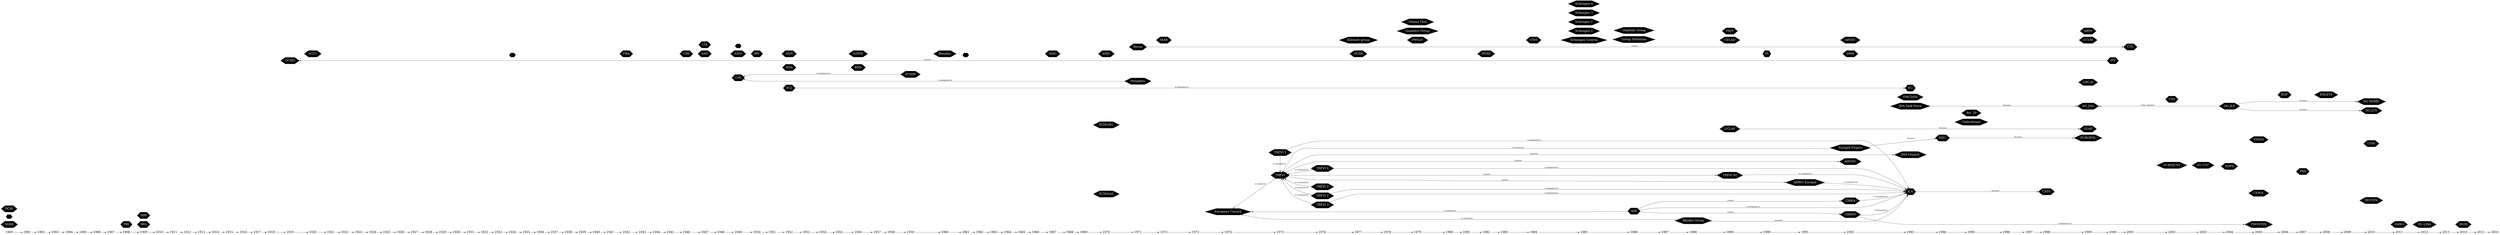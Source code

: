 digraph  {rankdir=LR  node [fontsize=24, shape = plaintext]1900 -> 1901 -> 1902 -> 1903 -> 1904 -> 1905 -> 1906 -> 1907 -> 1908 -> 1909 -> 1910 -> 1911 -> 1912 -> 1913 -> 1914 -> 1915 -> 1916 -> 1917 -> 1918 -> 1919 -> 1920 -> 1921 -> 1922 -> 1923 -> 1924 -> 1925 -> 1926 -> 1927 -> 1928 -> 1929 -> 1930 -> 1931 -> 1932 -> 1933 -> 1934 -> 1935 -> 1936 -> 1937 -> 1938 -> 1939 -> 1940 -> 1941 -> 1942 -> 1943 -> 1944 -> 1945 -> 1946 -> 1947 -> 1948 -> 1949 -> 1950 -> 1951 -> 1952 -> 1953 -> 1954 -> 1955 -> 1956 -> 1957 -> 1958 -> 1959 -> 1960 -> 1961 -> 1962 -> 1963 -> 1964 -> 1965 -> 1966 -> 1967 -> 1968 -> 1969 -> 1970 -> 1971 -> 1972 -> 1973 -> 1974 -> 1975 -> 1976 -> 1977 -> 1978 -> 1979 -> 1980 -> 1981 -> 1982 -> 1983 -> 1984 -> 1985 -> 1986 -> 1987 -> 1988 -> 1989 -> 1990 -> 1991 -> 1992 -> 1993 -> 1994 -> 1995 -> 1996 -> 1997 -> 1998 -> 1999 -> 2000 -> 2001 -> 2002 -> 2003 -> 2004 -> 2005 -> 2006 -> 2007 -> 2008 -> 2009 -> 2010 -> 2011 -> 2012 -> 2013 -> 2014 -> 2015 -> 2016; subgraph { node [shape=hexagon style=filled, fillcolor=black, color=white fontcolor=white]; edge [penwidth=100];  1 [label="EUROPOL"]; 2 [label="FRONTEX"]; 3 [label="EUROJUST"]; 4 [label="OLAF"]; 5 [label="CEPOL"]; 6 [label="INTCEN"]; 7 [label="EU CTC"]; 8 [label="EU-LISA"]; 9 [label="ENISA"]; 10 [label="FRA"]; 11 [label="Ombudsman"]; 12 [label="Art. 29"]; 13 [label="EDPS"]; 14 [label="EASO"]; 15 [label="COSI"]; 16 [label="DG HOME"]; 17 [label="ENLETS"]; 18 [label="ECHO/A5"]; 19 [label="ECHO/B1"]; 20 [label="EMCDDA"]; 21 [label="EGF"]; 22 [label="GSC/D"]; 23 [label="DG JUS"]; 152 [label="TREVI"]; 153 [label="European Council"]; 155 [label="EU"]; 171 [label="TREVI 1"]; 176 [label="TREVI 2"]; 179 [label="TREVI 3"]; 196 [label="TREVI 4"]; 200 [label="TREVI 5"]; 206 [label="TREVI 92"]; 208 [label="AHWG Europol"]; 210 [label="AHGOC"]; 220 [label="ECtHR"]; 221 [label="CoE"]; 228 [label="ECJ"]; 236 [label="NSA"]; 241 [label="BND"]; 248 [label="GCHQ"]; 251 [label="CSE"]; 254 [label="ASD"]; 257 [label="GCSB"]; 260 [label="FBI"]; 261 [label="DGSE"]; 264 [label="DGSI"]; 265 [label="DRM"]; 266 [label="CIA"]; 267 [label="IPT"]; 272 [label=""]; 273 [label="PI"]; 274 [label=""]; 275 [label="ACLU"]; 300 [label="Berne"]; 303 [label="Pompidou"]; 332 [label="AHJC"]; 333 [label="AHOIC"]; 334 [label="AHI"]; 335 [label="CATS"]; 337 [label="CIREFI"]; 338 [label="CIREA"]; 340 [label="CCLM"]; 342 [label="DG JHA"]; 343 [label="DG JLS"]; 344 [label="CELAD"]; 345 [label="EDU"]; 346 [label="Europol Project"]; 347 [label="FATF"]; 348 [label="Rhodes Group"]; 349 [label="Group Terrorism"]; 350 [label="Kilowatt group"]; 351 [label="JHA Task Force"]; 352 [label="K.4"]; 353 [label="MAG"]; 354 [label="Orphelin Group"]; 355 [label="PWGoT"]; 356 [label="Quantico Group"]; 357 [label="Schengen Central"]; 358 [label="Schengen 2"]; 359 [label="Schengen 1"]; 360 [label="Schengen 3"]; 361 [label="Schengen 4"]; 362 [label="Benelux"]; 363 [label="StAR"]; 364 [label="UCLAF"]; 367 [label="Vienna Club"]; 371 [label="JHA Council"]; 402 [label="CTG"]; 415 [label="MI5"]; 416 [label="MI6"]; 417 [label="CNI"]; 418 [label="BfV"]; 419 [label="ASIO"]; 420 [label="ASIS"]; 421 [label="SGRS"]; 422 [label="ABIN"]; 435 [label="CSIS"]; 436 [label="NZSIS"]; 437 [label="FRA"]; 438 [label=""]; 444 [label="DCRI"]; 450 [label=""];{ rank = same; 1900 421 444    }{ rank = same; 1901     }{ rank = same; 1902     }{ rank = same; 1903     }{ rank = same; 1904     }{ rank = same; 1905     }{ rank = same; 1906     }{ rank = same; 1907     }{ rank = same; 1908 260    }{ rank = same; 1909 415 416    }{ rank = same; 1910     }{ rank = same; 1911     }{ rank = same; 1912     }{ rank = same; 1913     }{ rank = same; 1914     }{ rank = same; 1915     }{ rank = same; 1916     }{ rank = same; 1917     }{ rank = same; 1918     }{ rank = same; 1919 248    }{ rank = same; 1920 275    }{ rank = same; 1921     }{ rank = same; 1922     }{ rank = same; 1923     }{ rank = same; 1924     }{ rank = same; 1925     }{ rank = same; 1926     }{ rank = same; 1927     }{ rank = same; 1928     }{ rank = same; 1929     }{ rank = same; 1930     }{ rank = same; 1931     }{ rank = same; 1932     }{ rank = same; 1933     }{ rank = same; 1934 272    }{ rank = same; 1935     }{ rank = same; 1936     }{ rank = same; 1937     }{ rank = same; 1938     }{ rank = same; 1939     }{ rank = same; 1940     }{ rank = same; 1941     }{ rank = same; 1942 437    }{ rank = same; 1943     }{ rank = same; 1944     }{ rank = same; 1945     }{ rank = same; 1946 251    }{ rank = same; 1947 254 266    }{ rank = same; 1948     }{ rank = same; 1949 221 419 450    }{ rank = same; 1950 418    }{ rank = same; 1951     }{ rank = same; 1952 228 236 420    }{ rank = same; 1953     }{ rank = same; 1954     }{ rank = same; 1955     }{ rank = same; 1956 241 436    }{ rank = same; 1957     }{ rank = same; 1958     }{ rank = same; 1959 220    }{ rank = same; 1960 362    }{ rank = same; 1961 274    }{ rank = same; 1962     }{ rank = same; 1963     }{ rank = same; 1964     }{ rank = same; 1965     }{ rank = same; 1966     }{ rank = same; 1967 353    }{ rank = same; 1968     }{ rank = same; 1969     }{ rank = same; 1970 18 19 332    }{ rank = same; 1971 300 303    }{ rank = same; 1972 363    }{ rank = same; 1973     }{ rank = same; 1974 153    }{ rank = same; 1975 152 171    }{ rank = same; 1976 176 179 196 200    }{ rank = same; 1977 257 350    }{ rank = same; 1978     }{ rank = same; 1979 355 356 367    }{ rank = same; 1980     }{ rank = same; 1981     }{ rank = same; 1982 261    }{ rank = same; 1983     }{ rank = same; 1984 435    }{ rank = same; 1985 357 358 359 360 361    }{ rank = same; 1986 334 349 354    }{ rank = same; 1987     }{ rank = same; 1988 348    }{ rank = same; 1989 206 344 347 364    }{ rank = same; 1990 273    }{ rank = same; 1991 208    }{ rank = same; 1992 210 265 333 337 338 346    }{ rank = same; 1993 20 155 351 352 371    }{ rank = same; 1994 345    }{ rank = same; 1995 11 12    }{ rank = same; 1996     }{ rank = same; 1997     }{ rank = same; 1998 335    }{ rank = same; 1999 1 4 22 340 342 422    }{ rank = same; 2000 267    }{ rank = same; 2001 402    }{ rank = same; 2002 3 417    }{ rank = same; 2003 7    }{ rank = same; 2004 13 343    }{ rank = same; 2005 2 5 9    }{ rank = same; 2006 21    }{ rank = same; 2007 10    }{ rank = same; 2008 17    }{ rank = same; 2009     }{ rank = same; 2010 6 15 16 23    }{ rank = same; 2011 14    }{ rank = same; 2012 8    }{ rank = same; 2013     }{ rank = same; 2014 264    }{ rank = same; 2015     }}  152->153[label="  is created by"] 171->152[label="  is contained by"] 176->152[label="  is contained by"] 196->152[label="  is contained by"] 200->152[label="  is contained by"] 152->206[label="  contains"] 152->210[label="  contains"] 228->155[label="  is integrated in"] 220->221[label="  is integrated in"] 267->248[label="  controls"] 303->221[label="  is integrated in"] 152->208[label="  creates"] 152->371[label="  becomes"] 171->352[label="  is integrated in"] 176->352[label="  is integrated in"] 179->152[label="  is contained by"] 179->352[label="  is integrated in"] 196->352[label="  is integrated in"] 206->352[label="  is integrated in"] 208->352[label="  is integrated in"] 334->153[label="  is created by"] 334->337[label="  creates"] 334->338[label="  creates"] 334->352[label="  is integrated in"] 348->153[label="  is created by"] 348->352[label="  becomes"] 338->352[label="  is integrated in"] 337->352[label="  is integrated in"] 337->2[label="  is integrated in"] 352->335[label="  becomes"] 351->342[label="  becomes"] 343->342[label="  is the reformed"] 343->16[label="  becomes"] 343->23[label="  becomes"] 346->152[label="  is created by"] 346->345[label="  becomes"] 345->1[label="  becomes"] 364->4[label="  becomes"] 300->402[label="  creates"]}